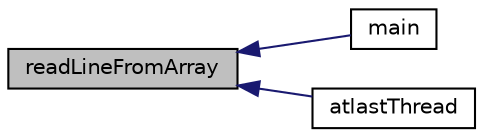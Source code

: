 digraph "readLineFromArray"
{
  edge [fontname="Helvetica",fontsize="10",labelfontname="Helvetica",labelfontsize="10"];
  node [fontname="Helvetica",fontsize="10",shape=record];
  rankdir="LR";
  Node872 [label="readLineFromArray",height=0.2,width=0.4,color="black", fillcolor="grey75", style="filled", fontcolor="black"];
  Node872 -> Node873 [dir="back",color="midnightblue",fontsize="10",style="solid"];
  Node873 [label="main",height=0.2,width=0.4,color="black", fillcolor="white", style="filled",URL="$atlMinMain_8c.html#ae66f6b31b5ad750f1fe042a706a4e3d4"];
  Node872 -> Node874 [dir="back",color="midnightblue",fontsize="10",style="solid"];
  Node874 [label="atlastThread",height=0.2,width=0.4,color="black", fillcolor="white", style="filled",URL="$task_8c.html#ab6e83cab638644085d64608e8acddf55"];
}
